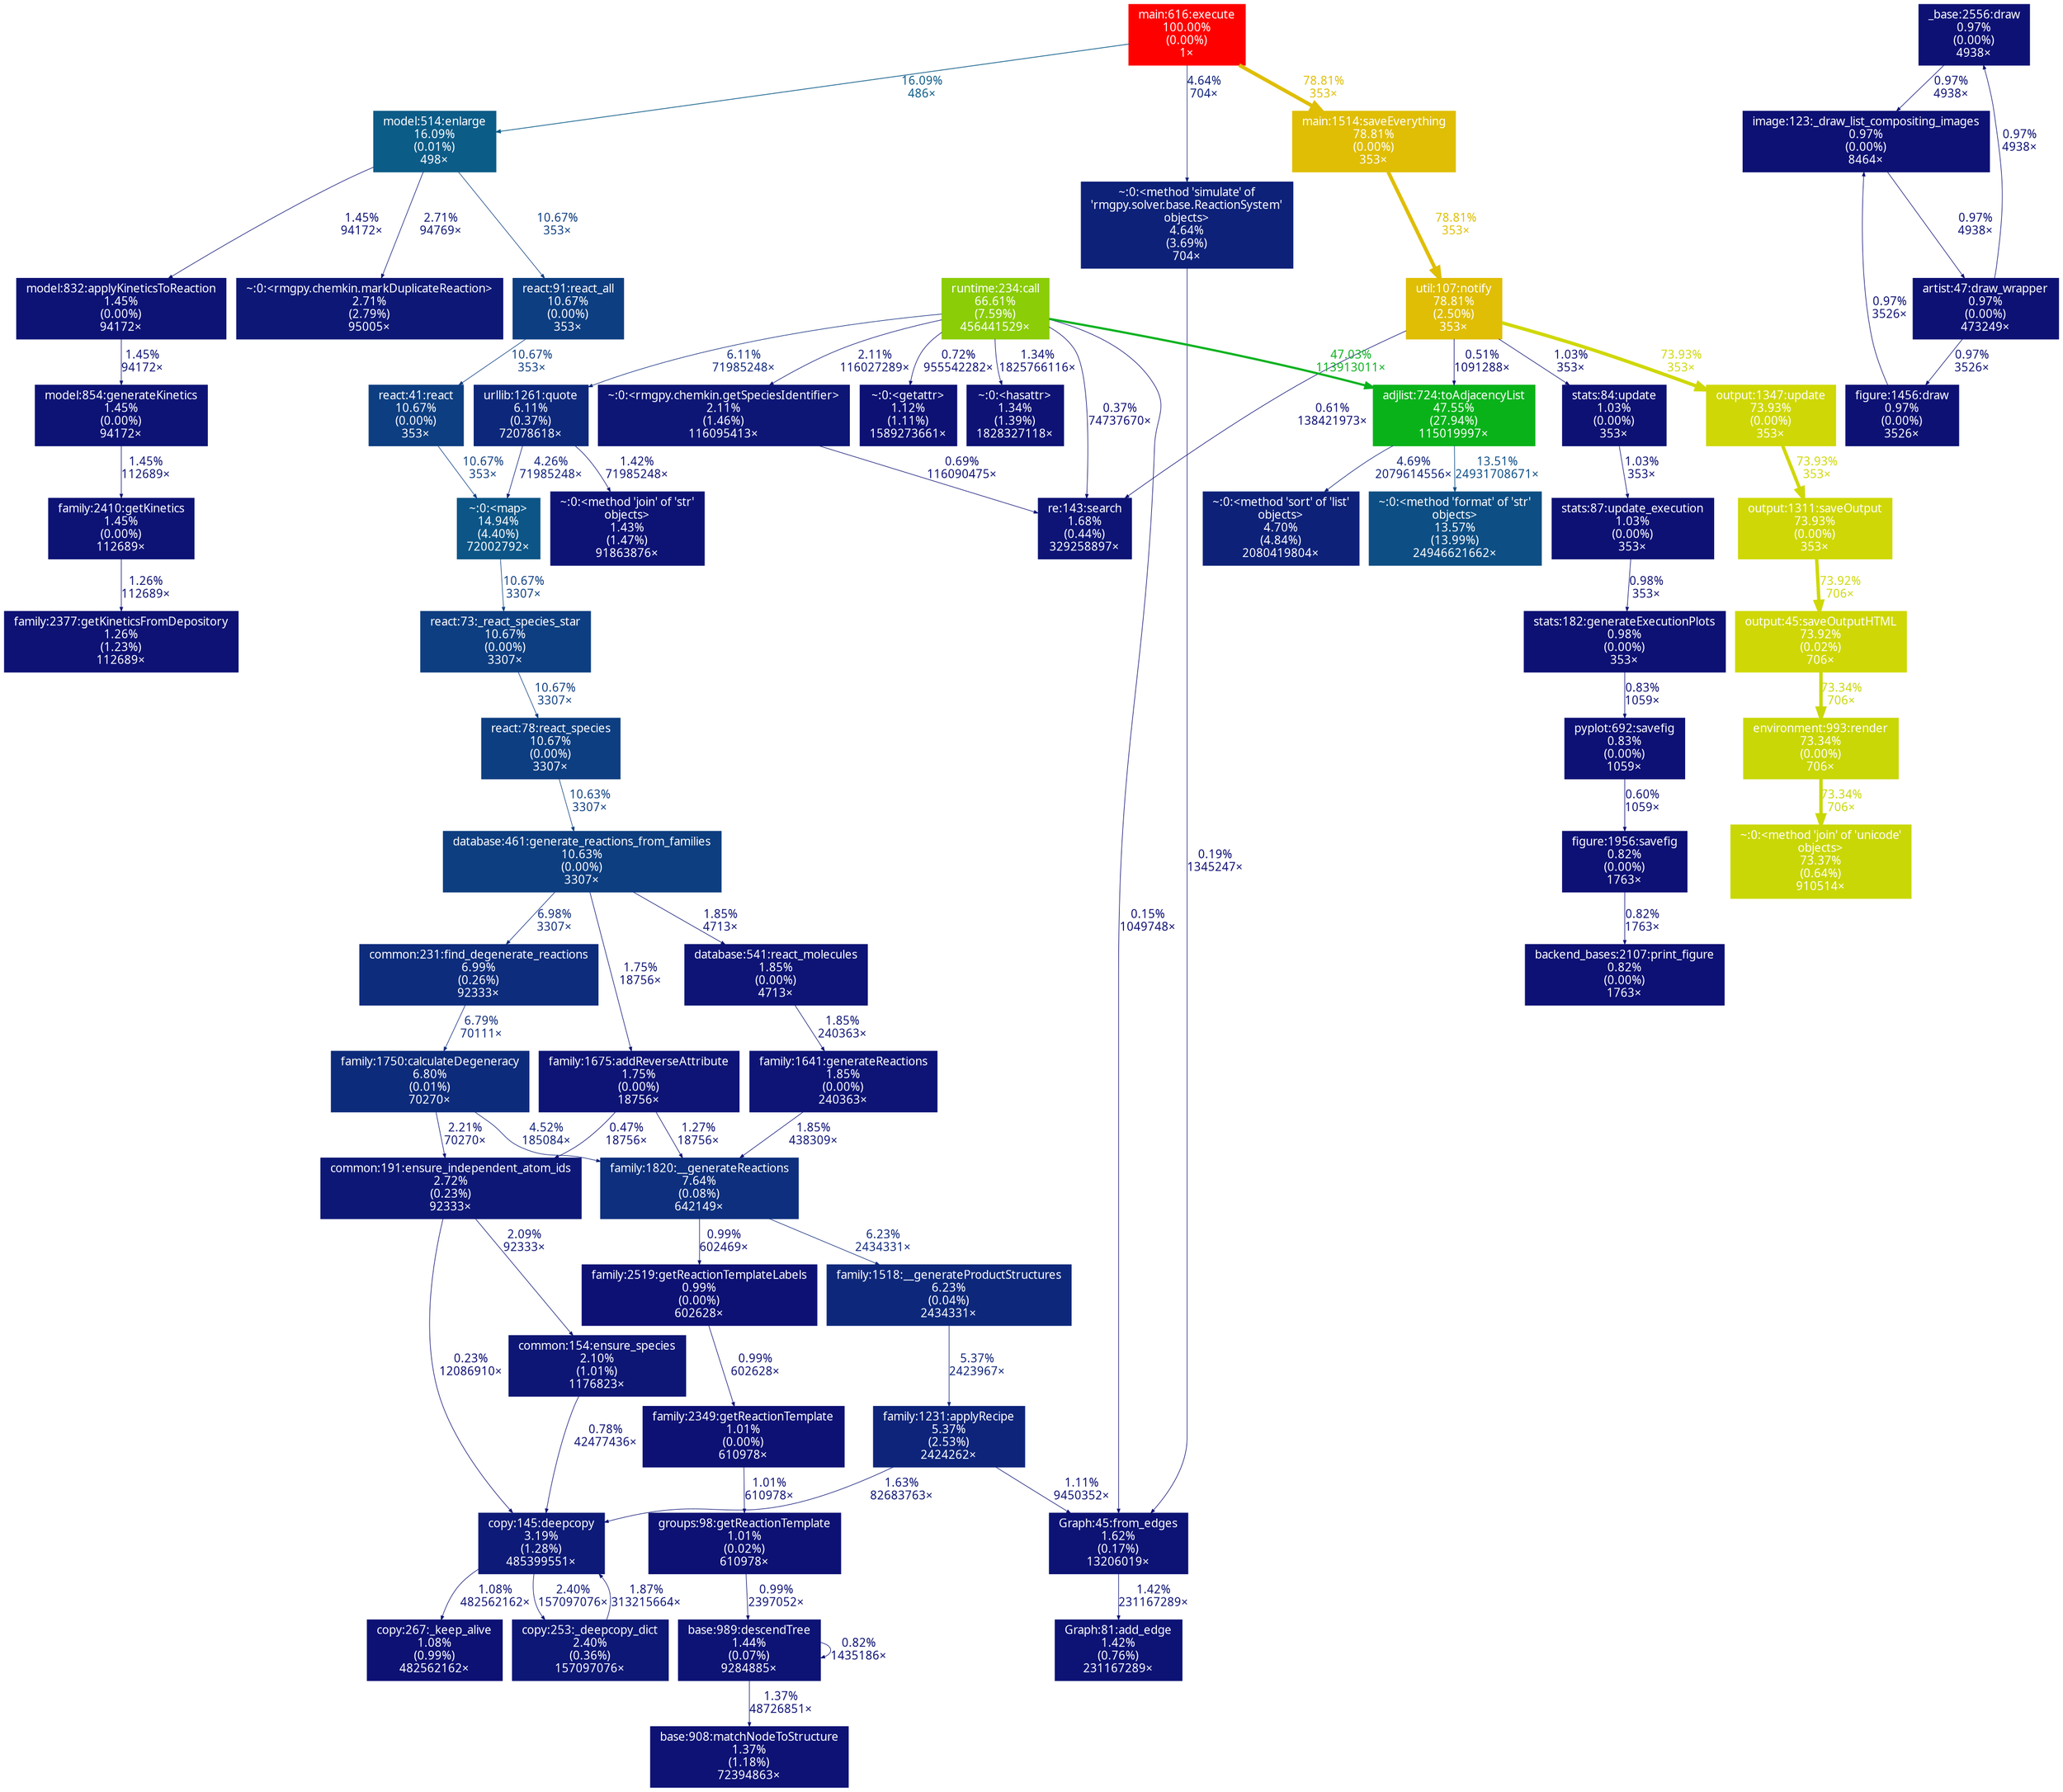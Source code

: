 digraph {
	graph [fontname=ArialMT, nodesep=0.125, ranksep=0.25];
	node [fontcolor=white, fontname=ArialMT, height=0, shape=box, style=filled, width=0];
	edge [fontname=ArialMT];
	36 [color="#0d247a", fontcolor="#ffffff", fontsize="10.00", label="family:1231:applyRecipe\n5.37%\n(2.53%)\n2424262×"];
	36 -> 260 [arrowsize="0.35", color="#0d1475", fontcolor="#0d1475", fontsize="10.00", label="1.63%\n82683763×", labeldistance="0.50", penwidth="0.50"];
	36 -> 2835 [arrowsize="0.35", color="#0d1174", fontcolor="#0d1174", fontsize="10.00", label="1.11%\n9450352×", labeldistance="0.50", penwidth="0.50"];
	57 [color="#0d1274", fontcolor="#ffffff", fontsize="10.00", label="family:2377:getKineticsFromDepository\n1.26%\n(1.23%)\n112689×"];
	72 [color="#cfd806", fontcolor="#ffffff", fontsize="10.00", label="output:45:saveOutputHTML\n73.92%\n(0.02%)\n706×"];
	72 -> 3067 [arrowsize="0.86", color="#c9d706", fontcolor="#c9d706", fontsize="10.00", label="73.34%\n706×", labeldistance="2.93", penwidth="2.93"];
	73 [color="#cfd806", fontcolor="#ffffff", fontsize="10.00", label="output:1311:saveOutput\n73.93%\n(0.00%)\n353×"];
	73 -> 72 [arrowsize="0.86", color="#cfd806", fontcolor="#cfd806", fontsize="10.00", label="73.92%\n706×", labeldistance="2.96", penwidth="2.96"];
	75 [color="#0c5586", fontcolor="#ffffff", fontsize="10.00", label="~:0:<map>\n14.94%\n(4.40%)\n72002792×"];
	75 -> 4338 [arrowsize="0.35", color="#0d3e81", fontcolor="#0d3e81", fontsize="10.00", label="10.67%\n3307×", labeldistance="0.50", penwidth="0.50"];
	125 [color="#0d1174", fontcolor="#ffffff", fontsize="10.00", label="groups:98:getReactionTemplate\n1.01%\n(0.02%)\n610978×"];
	125 -> 2551 [arrowsize="0.35", color="#0d1174", fontcolor="#0d1174", fontsize="10.00", label="0.99%\n2397052×", labeldistance="0.50", penwidth="0.50"];
	172 [color="#0d1174", fontcolor="#ffffff", fontsize="10.00", label="_base:2556:draw\n0.97%\n(0.00%)\n4938×"];
	172 -> 4238 [arrowsize="0.35", color="#0d1174", fontcolor="#0d1174", fontsize="10.00", label="0.97%\n4938×", labeldistance="0.50", penwidth="0.50"];
	203 [color="#0d1174", fontcolor="#ffffff", fontsize="10.00", label="~:0:<getattr>\n1.12%\n(1.11%)\n1589273661×"];
	231 [color="#0d1274", fontcolor="#ffffff", fontsize="10.00", label="~:0:<hasattr>\n1.34%\n(1.39%)\n1828327118×"];
	260 [color="#0d1a77", fontcolor="#ffffff", fontsize="10.00", label="copy:145:deepcopy\n3.19%\n(1.28%)\n485399551×"];
	260 -> 999 [arrowsize="0.35", color="#0d1174", fontcolor="#0d1174", fontsize="10.00", label="1.08%\n482562162×", labeldistance="0.50", penwidth="0.50"];
	260 -> 1004 [arrowsize="0.35", color="#0d1776", fontcolor="#0d1776", fontsize="10.00", label="2.40%\n157097076×", labeldistance="0.50", penwidth="0.50"];
	296 [color="#ff0000", fontcolor="#ffffff", fontsize="10.00", label="main:616:execute\n100.00%\n(0.00%)\n1×"];
	296 -> 952 [arrowsize="0.40", color="#0c5c88", fontcolor="#0c5c88", fontsize="10.00", label="16.09%\n486×", labeldistance="0.64", penwidth="0.64"];
	296 -> 1077 [arrowsize="0.35", color="#0d2179", fontcolor="#0d2179", fontsize="10.00", label="4.64%\n704×", labeldistance="0.50", penwidth="0.50"];
	296 -> 1254 [arrowsize="0.89", color="#dfbe05", fontcolor="#dfbe05", fontsize="10.00", label="78.81%\n353×", labeldistance="3.15", penwidth="3.15"];
	416 [color="#0d1074", fontcolor="#ffffff", fontsize="10.00", label="backend_bases:2107:print_figure\n0.82%\n(0.00%)\n1763×"];
	418 [color="#0d1475", fontcolor="#ffffff", fontsize="10.00", label="family:1675:addReverseAttribute\n1.75%\n(0.00%)\n18756×"];
	418 -> 715 [arrowsize="0.35", color="#0d0f73", fontcolor="#0d0f73", fontsize="10.00", label="0.47%\n18756×", labeldistance="0.50", penwidth="0.50"];
	418 -> 1738 [arrowsize="0.35", color="#0d1274", fontcolor="#0d1274", fontsize="10.00", label="1.27%\n18756×", labeldistance="0.50", penwidth="0.50"];
	419 [color="#0d3e80", fontcolor="#ffffff", fontsize="10.00", label="database:461:generate_reactions_from_families\n10.63%\n(0.00%)\n3307×"];
	419 -> 418 [arrowsize="0.35", color="#0d1475", fontcolor="#0d1475", fontsize="10.00", label="1.75%\n18756×", labeldistance="0.50", penwidth="0.50"];
	419 -> 1967 [arrowsize="0.35", color="#0d2c7c", fontcolor="#0d2c7c", fontsize="10.00", label="6.98%\n3307×", labeldistance="0.50", penwidth="0.50"];
	419 -> 2729 [arrowsize="0.35", color="#0d1475", fontcolor="#0d1475", fontsize="10.00", label="1.85%\n4713×", labeldistance="0.50", penwidth="0.50"];
	553 [color="#0d1174", fontcolor="#ffffff", fontsize="10.00", label="figure:1456:draw\n0.97%\n(0.00%)\n3526×"];
	553 -> 4238 [arrowsize="0.35", color="#0d1174", fontcolor="#0d1174", fontsize="10.00", label="0.97%\n3526×", labeldistance="0.50", penwidth="0.50"];
	627 [color="#0d1274", fontcolor="#ffffff", fontsize="10.00", label="base:908:matchNodeToStructure\n1.37%\n(1.18%)\n72394863×"];
	631 [color="#0d4e84", fontcolor="#ffffff", fontsize="10.00", label="~:0:<method 'format' of 'str'\nobjects>\n13.57%\n(13.99%)\n24946621662×"];
	633 [color="#0d1074", fontcolor="#ffffff", fontsize="10.00", label="figure:1956:savefig\n0.82%\n(0.00%)\n1763×"];
	633 -> 416 [arrowsize="0.35", color="#0d1074", fontcolor="#0d1074", fontsize="10.00", label="0.82%\n1763×", labeldistance="0.50", penwidth="0.50"];
	715 [color="#0d1876", fontcolor="#ffffff", fontsize="10.00", label="common:191:ensure_independent_atom_ids\n2.72%\n(0.23%)\n92333×"];
	715 -> 260 [arrowsize="0.35", color="#0d0e73", fontcolor="#0d0e73", fontsize="10.00", label="0.23%\n12086910×", labeldistance="0.50", penwidth="0.50"];
	715 -> 1076 [arrowsize="0.35", color="#0d1575", fontcolor="#0d1575", fontsize="10.00", label="2.09%\n92333×", labeldistance="0.50", penwidth="0.50"];
	716 [color="#0d2b7b", fontcolor="#ffffff", fontsize="10.00", label="family:1750:calculateDegeneracy\n6.80%\n(0.01%)\n70270×"];
	716 -> 715 [arrowsize="0.35", color="#0d1676", fontcolor="#0d1676", fontsize="10.00", label="2.21%\n70270×", labeldistance="0.50", penwidth="0.50"];
	716 -> 1738 [arrowsize="0.35", color="#0d2079", fontcolor="#0d2079", fontsize="10.00", label="4.52%\n185084×", labeldistance="0.50", penwidth="0.50"];
	738 [color="#0d1375", fontcolor="#ffffff", fontsize="10.00", label="model:854:generateKinetics\n1.45%\n(0.00%)\n94172×"];
	738 -> 1024 [arrowsize="0.35", color="#0d1375", fontcolor="#0d1375", fontsize="10.00", label="1.45%\n112689×", labeldistance="0.50", penwidth="0.50"];
	767 [color="#dfbe05", fontcolor="#ffffff", fontsize="10.00", label="util:107:notify\n78.81%\n(2.50%)\n353×"];
	767 -> 1570 [arrowsize="0.35", color="#0d0f73", fontcolor="#0d0f73", fontsize="10.00", label="0.51%\n1091288×", labeldistance="0.50", penwidth="0.50"];
	767 -> 1911 [arrowsize="0.86", color="#cfd806", fontcolor="#cfd806", fontsize="10.00", label="73.93%\n353×", labeldistance="2.96", penwidth="2.96"];
	767 -> 4093 [arrowsize="0.35", color="#0d1174", fontcolor="#0d1174", fontsize="10.00", label="1.03%\n353×", labeldistance="0.50", penwidth="0.50"];
	767 -> 4461 [arrowsize="0.35", color="#0d0f74", fontcolor="#0d0f74", fontsize="10.00", label="0.61%\n138421973×", labeldistance="0.50", penwidth="0.50"];
	830 [color="#8bcd07", fontcolor="#ffffff", fontsize="10.00", label="runtime:234:call\n66.61%\n(7.59%)\n456441529×"];
	830 -> 203 [arrowsize="0.35", color="#0d1074", fontcolor="#0d1074", fontsize="10.00", label="0.72%\n955542282×", labeldistance="0.50", penwidth="0.50"];
	830 -> 231 [arrowsize="0.35", color="#0d1274", fontcolor="#0d1274", fontsize="10.00", label="1.34%\n1825766116×", labeldistance="0.50", penwidth="0.50"];
	830 -> 1410 [arrowsize="0.35", color="#0d287b", fontcolor="#0d287b", fontsize="10.00", label="6.11%\n71985248×", labeldistance="0.50", penwidth="0.50"];
	830 -> 1570 [arrowsize="0.69", color="#0ab21e", fontcolor="#0ab21e", fontsize="10.00", label="47.03%\n113913011×", labeldistance="1.88", penwidth="1.88"];
	830 -> 2835 [arrowsize="0.35", color="#0d0d73", fontcolor="#0d0d73", fontsize="10.00", label="0.15%\n1049748×", labeldistance="0.50", penwidth="0.50"];
	830 -> 3238 [arrowsize="0.35", color="#0d1675", fontcolor="#0d1675", fontsize="10.00", label="2.11%\n116027289×", labeldistance="0.50", penwidth="0.50"];
	830 -> 4461 [arrowsize="0.35", color="#0d0e73", fontcolor="#0d0e73", fontsize="10.00", label="0.37%\n74737670×", labeldistance="0.50", penwidth="0.50"];
	891 [color="#0d1174", fontcolor="#ffffff", fontsize="10.00", label="stats:87:update_execution\n1.03%\n(0.00%)\n353×"];
	891 -> 1162 [arrowsize="0.35", color="#0d1174", fontcolor="#0d1174", fontsize="10.00", label="0.98%\n353×", labeldistance="0.50", penwidth="0.50"];
	952 [color="#0c5c88", fontcolor="#ffffff", fontsize="10.00", label="model:514:enlarge\n16.09%\n(0.01%)\n498×"];
	952 -> 3022 [arrowsize="0.35", color="#0d3e81", fontcolor="#0d3e81", fontsize="10.00", label="10.67%\n353×", labeldistance="0.50", penwidth="0.50"];
	952 -> 3381 [arrowsize="0.35", color="#0d1375", fontcolor="#0d1375", fontsize="10.00", label="1.45%\n94172×", labeldistance="0.50", penwidth="0.50"];
	952 -> 4049 [arrowsize="0.35", color="#0d1876", fontcolor="#0d1876", fontsize="10.00", label="2.71%\n94769×", labeldistance="0.50", penwidth="0.50"];
	999 [color="#0d1174", fontcolor="#ffffff", fontsize="10.00", label="copy:267:_keep_alive\n1.08%\n(0.99%)\n482562162×"];
	1004 [color="#0d1776", fontcolor="#ffffff", fontsize="10.00", label="copy:253:_deepcopy_dict\n2.40%\n(0.36%)\n157097076×"];
	1004 -> 260 [arrowsize="0.35", color="#0d1575", fontcolor="#0d1575", fontsize="10.00", label="1.87%\n313215664×", labeldistance="0.50", penwidth="0.50"];
	1024 [color="#0d1375", fontcolor="#ffffff", fontsize="10.00", label="family:2410:getKinetics\n1.45%\n(0.00%)\n112689×"];
	1024 -> 57 [arrowsize="0.35", color="#0d1274", fontcolor="#0d1274", fontsize="10.00", label="1.26%\n112689×", labeldistance="0.50", penwidth="0.50"];
	1076 [color="#0d1675", fontcolor="#ffffff", fontsize="10.00", label="common:154:ensure_species\n2.10%\n(1.01%)\n1176823×"];
	1076 -> 260 [arrowsize="0.35", color="#0d1074", fontcolor="#0d1074", fontsize="10.00", label="0.78%\n42477436×", labeldistance="0.50", penwidth="0.50"];
	1077 [color="#0d2179", fontcolor="#ffffff", fontsize="10.00", label="~:0:<method 'simulate' of\n'rmgpy.solver.base.ReactionSystem'\nobjects>\n4.64%\n(3.69%)\n704×"];
	1077 -> 2835 [arrowsize="0.35", color="#0d0e73", fontcolor="#0d0e73", fontsize="10.00", label="0.19%\n1345247×", labeldistance="0.50", penwidth="0.50"];
	1162 [color="#0d1174", fontcolor="#ffffff", fontsize="10.00", label="stats:182:generateExecutionPlots\n0.98%\n(0.00%)\n353×"];
	1162 -> 1187 [arrowsize="0.35", color="#0d1074", fontcolor="#0d1074", fontsize="10.00", label="0.83%\n1059×", labeldistance="0.50", penwidth="0.50"];
	1187 [color="#0d1074", fontcolor="#ffffff", fontsize="10.00", label="pyplot:692:savefig\n0.83%\n(0.00%)\n1059×"];
	1187 -> 633 [arrowsize="0.35", color="#0d0f74", fontcolor="#0d0f74", fontsize="10.00", label="0.60%\n1059×", labeldistance="0.50", penwidth="0.50"];
	1201 [color="#0d2179", fontcolor="#ffffff", fontsize="10.00", label="~:0:<method 'sort' of 'list'\nobjects>\n4.70%\n(4.84%)\n2080419804×"];
	1254 [color="#dfbe05", fontcolor="#ffffff", fontsize="10.00", label="main:1514:saveEverything\n78.81%\n(0.00%)\n353×"];
	1254 -> 767 [arrowsize="0.89", color="#dfbe05", fontcolor="#dfbe05", fontsize="10.00", label="78.81%\n353×", labeldistance="3.15", penwidth="3.15"];
	1264 [color="#0d1174", fontcolor="#ffffff", fontsize="10.00", label="artist:47:draw_wrapper\n0.97%\n(0.00%)\n473249×"];
	1264 -> 172 [arrowsize="0.35", color="#0d1174", fontcolor="#0d1174", fontsize="10.00", label="0.97%\n4938×", labeldistance="0.50", penwidth="0.50"];
	1264 -> 553 [arrowsize="0.35", color="#0d1174", fontcolor="#0d1174", fontsize="10.00", label="0.97%\n3526×", labeldistance="0.50", penwidth="0.50"];
	1410 [color="#0d287b", fontcolor="#ffffff", fontsize="10.00", label="urllib:1261:quote\n6.11%\n(0.37%)\n72078618×"];
	1410 -> 75 [arrowsize="0.35", color="#0d1f78", fontcolor="#0d1f78", fontsize="10.00", label="4.26%\n71985248×", labeldistance="0.50", penwidth="0.50"];
	1410 -> 1923 [arrowsize="0.35", color="#0d1375", fontcolor="#0d1375", fontsize="10.00", label="1.42%\n71985248×", labeldistance="0.50", penwidth="0.50"];
	1570 [color="#0ab21a", fontcolor="#ffffff", fontsize="10.00", label="adjlist:724:toAdjacencyList\n47.55%\n(27.94%)\n115019997×"];
	1570 -> 631 [arrowsize="0.37", color="#0d4d84", fontcolor="#0d4d84", fontsize="10.00", label="13.51%\n24931708671×", labeldistance="0.54", penwidth="0.54"];
	1570 -> 1201 [arrowsize="0.35", color="#0d2179", fontcolor="#0d2179", fontsize="10.00", label="4.69%\n2079614556×", labeldistance="0.50", penwidth="0.50"];
	1738 [color="#0d2f7d", fontcolor="#ffffff", fontsize="10.00", label="family:1820:__generateReactions\n7.64%\n(0.08%)\n642149×"];
	1738 -> 2288 [arrowsize="0.35", color="#0d1174", fontcolor="#0d1174", fontsize="10.00", label="0.99%\n602469×", labeldistance="0.50", penwidth="0.50"];
	1738 -> 3948 [arrowsize="0.35", color="#0d287b", fontcolor="#0d287b", fontsize="10.00", label="6.23%\n2434331×", labeldistance="0.50", penwidth="0.50"];
	1834 [color="#0d3e81", fontcolor="#ffffff", fontsize="10.00", label="react:41:react\n10.67%\n(0.00%)\n353×"];
	1834 -> 75 [arrowsize="0.35", color="#0d3e81", fontcolor="#0d3e81", fontsize="10.00", label="10.67%\n353×", labeldistance="0.50", penwidth="0.50"];
	1911 [color="#cfd806", fontcolor="#ffffff", fontsize="10.00", label="output:1347:update\n73.93%\n(0.00%)\n353×"];
	1911 -> 73 [arrowsize="0.86", color="#cfd806", fontcolor="#cfd806", fontsize="10.00", label="73.93%\n353×", labeldistance="2.96", penwidth="2.96"];
	1923 [color="#0d1375", fontcolor="#ffffff", fontsize="10.00", label="~:0:<method 'join' of 'str'\nobjects>\n1.43%\n(1.47%)\n91863876×"];
	1967 [color="#0d2c7c", fontcolor="#ffffff", fontsize="10.00", label="common:231:find_degenerate_reactions\n6.99%\n(0.26%)\n92333×"];
	1967 -> 716 [arrowsize="0.35", color="#0d2b7b", fontcolor="#0d2b7b", fontsize="10.00", label="6.79%\n70111×", labeldistance="0.50", penwidth="0.50"];
	2036 [color="#c9d706", fontcolor="#ffffff", fontsize="10.00", label="~:0:<method 'join' of 'unicode'\nobjects>\n73.37%\n(0.64%)\n910514×"];
	2174 [color="#0d3e81", fontcolor="#ffffff", fontsize="10.00", label="react:78:react_species\n10.67%\n(0.00%)\n3307×"];
	2174 -> 419 [arrowsize="0.35", color="#0d3e80", fontcolor="#0d3e80", fontsize="10.00", label="10.63%\n3307×", labeldistance="0.50", penwidth="0.50"];
	2287 [color="#0d1174", fontcolor="#ffffff", fontsize="10.00", label="family:2349:getReactionTemplate\n1.01%\n(0.00%)\n610978×"];
	2287 -> 125 [arrowsize="0.35", color="#0d1174", fontcolor="#0d1174", fontsize="10.00", label="1.01%\n610978×", labeldistance="0.50", penwidth="0.50"];
	2288 [color="#0d1174", fontcolor="#ffffff", fontsize="10.00", label="family:2519:getReactionTemplateLabels\n0.99%\n(0.00%)\n602628×"];
	2288 -> 2287 [arrowsize="0.35", color="#0d1174", fontcolor="#0d1174", fontsize="10.00", label="0.99%\n602628×", labeldistance="0.50", penwidth="0.50"];
	2551 [color="#0d1375", fontcolor="#ffffff", fontsize="10.00", label="base:989:descendTree\n1.44%\n(0.07%)\n9284885×"];
	2551 -> 627 [arrowsize="0.35", color="#0d1274", fontcolor="#0d1274", fontsize="10.00", label="1.37%\n48726851×", labeldistance="0.50", penwidth="0.50"];
	2551 -> 2551 [arrowsize="0.35", color="#0d1074", fontcolor="#0d1074", fontsize="10.00", label="0.82%\n1435186×", labeldistance="0.50", penwidth="0.50"];
	2726 [color="#0d1475", fontcolor="#ffffff", fontsize="10.00", label="family:1641:generateReactions\n1.85%\n(0.00%)\n240363×"];
	2726 -> 1738 [arrowsize="0.35", color="#0d1475", fontcolor="#0d1475", fontsize="10.00", label="1.85%\n438309×", labeldistance="0.50", penwidth="0.50"];
	2729 [color="#0d1475", fontcolor="#ffffff", fontsize="10.00", label="database:541:react_molecules\n1.85%\n(0.00%)\n4713×"];
	2729 -> 2726 [arrowsize="0.35", color="#0d1475", fontcolor="#0d1475", fontsize="10.00", label="1.85%\n240363×", labeldistance="0.50", penwidth="0.50"];
	2835 [color="#0d1375", fontcolor="#ffffff", fontsize="10.00", label="Graph:45:from_edges\n1.62%\n(0.17%)\n13206019×"];
	2835 -> 3087 [arrowsize="0.35", color="#0d1375", fontcolor="#0d1375", fontsize="10.00", label="1.42%\n231167289×", labeldistance="0.50", penwidth="0.50"];
	3022 [color="#0d3e81", fontcolor="#ffffff", fontsize="10.00", label="react:91:react_all\n10.67%\n(0.00%)\n353×"];
	3022 -> 1834 [arrowsize="0.35", color="#0d3e81", fontcolor="#0d3e81", fontsize="10.00", label="10.67%\n353×", labeldistance="0.50", penwidth="0.50"];
	3067 [color="#c9d706", fontcolor="#ffffff", fontsize="10.00", label="environment:993:render\n73.34%\n(0.00%)\n706×"];
	3067 -> 2036 [arrowsize="0.86", color="#c9d706", fontcolor="#c9d706", fontsize="10.00", label="73.34%\n706×", labeldistance="2.93", penwidth="2.93"];
	3087 [color="#0d1375", fontcolor="#ffffff", fontsize="10.00", label="Graph:81:add_edge\n1.42%\n(0.76%)\n231167289×"];
	3238 [color="#0d1675", fontcolor="#ffffff", fontsize="10.00", label="~:0:<rmgpy.chemkin.getSpeciesIdentifier>\n2.11%\n(1.46%)\n116095413×"];
	3238 -> 4461 [arrowsize="0.35", color="#0d1074", fontcolor="#0d1074", fontsize="10.00", label="0.69%\n116090475×", labeldistance="0.50", penwidth="0.50"];
	3381 [color="#0d1375", fontcolor="#ffffff", fontsize="10.00", label="model:832:applyKineticsToReaction\n1.45%\n(0.00%)\n94172×"];
	3381 -> 738 [arrowsize="0.35", color="#0d1375", fontcolor="#0d1375", fontsize="10.00", label="1.45%\n94172×", labeldistance="0.50", penwidth="0.50"];
	3948 [color="#0d287b", fontcolor="#ffffff", fontsize="10.00", label="family:1518:__generateProductStructures\n6.23%\n(0.04%)\n2434331×"];
	3948 -> 36 [arrowsize="0.35", color="#0d247a", fontcolor="#0d247a", fontsize="10.00", label="5.37%\n2423967×", labeldistance="0.50", penwidth="0.50"];
	4049 [color="#0d1876", fontcolor="#ffffff", fontsize="10.00", label="~:0:<rmgpy.chemkin.markDuplicateReaction>\n2.71%\n(2.79%)\n95005×"];
	4093 [color="#0d1174", fontcolor="#ffffff", fontsize="10.00", label="stats:84:update\n1.03%\n(0.00%)\n353×"];
	4093 -> 891 [arrowsize="0.35", color="#0d1174", fontcolor="#0d1174", fontsize="10.00", label="1.03%\n353×", labeldistance="0.50", penwidth="0.50"];
	4238 [color="#0d1174", fontcolor="#ffffff", fontsize="10.00", label="image:123:_draw_list_compositing_images\n0.97%\n(0.00%)\n8464×"];
	4238 -> 1264 [arrowsize="0.35", color="#0d1174", fontcolor="#0d1174", fontsize="10.00", label="0.97%\n4938×", labeldistance="0.50", penwidth="0.50"];
	4338 [color="#0d3e81", fontcolor="#ffffff", fontsize="10.00", label="react:73:_react_species_star\n10.67%\n(0.00%)\n3307×"];
	4338 -> 2174 [arrowsize="0.35", color="#0d3e81", fontcolor="#0d3e81", fontsize="10.00", label="10.67%\n3307×", labeldistance="0.50", penwidth="0.50"];
	4461 [color="#0d1475", fontcolor="#ffffff", fontsize="10.00", label="re:143:search\n1.68%\n(0.44%)\n329258897×"];
}
